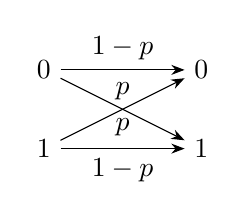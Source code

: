 \begin{tikzpicture}
\begin{scope}
    \node (0) at (0,-0) {$0$};
    \node (1) at (0,-1) {$1$};

    \node (2) at (2,0) {$0$};
    \node (3) at (2,-1) {$1$};
\end{scope}
\begin{scope}[>={Stealth},
            %   every node/.style={fill=white,circle},
            %   every edge/.style={draw=red}
              ]
    \path [->] (0) edge node[above] {$1- p$} (2);
    \path [->] (1) edge node[below] {$1-p$} (3);
    \path [->] (0) edge node[above] {$p$} (3);
    \path [->] (1) edge node[below] {$p$} (2);
\end{scope}
\end{tikzpicture}

